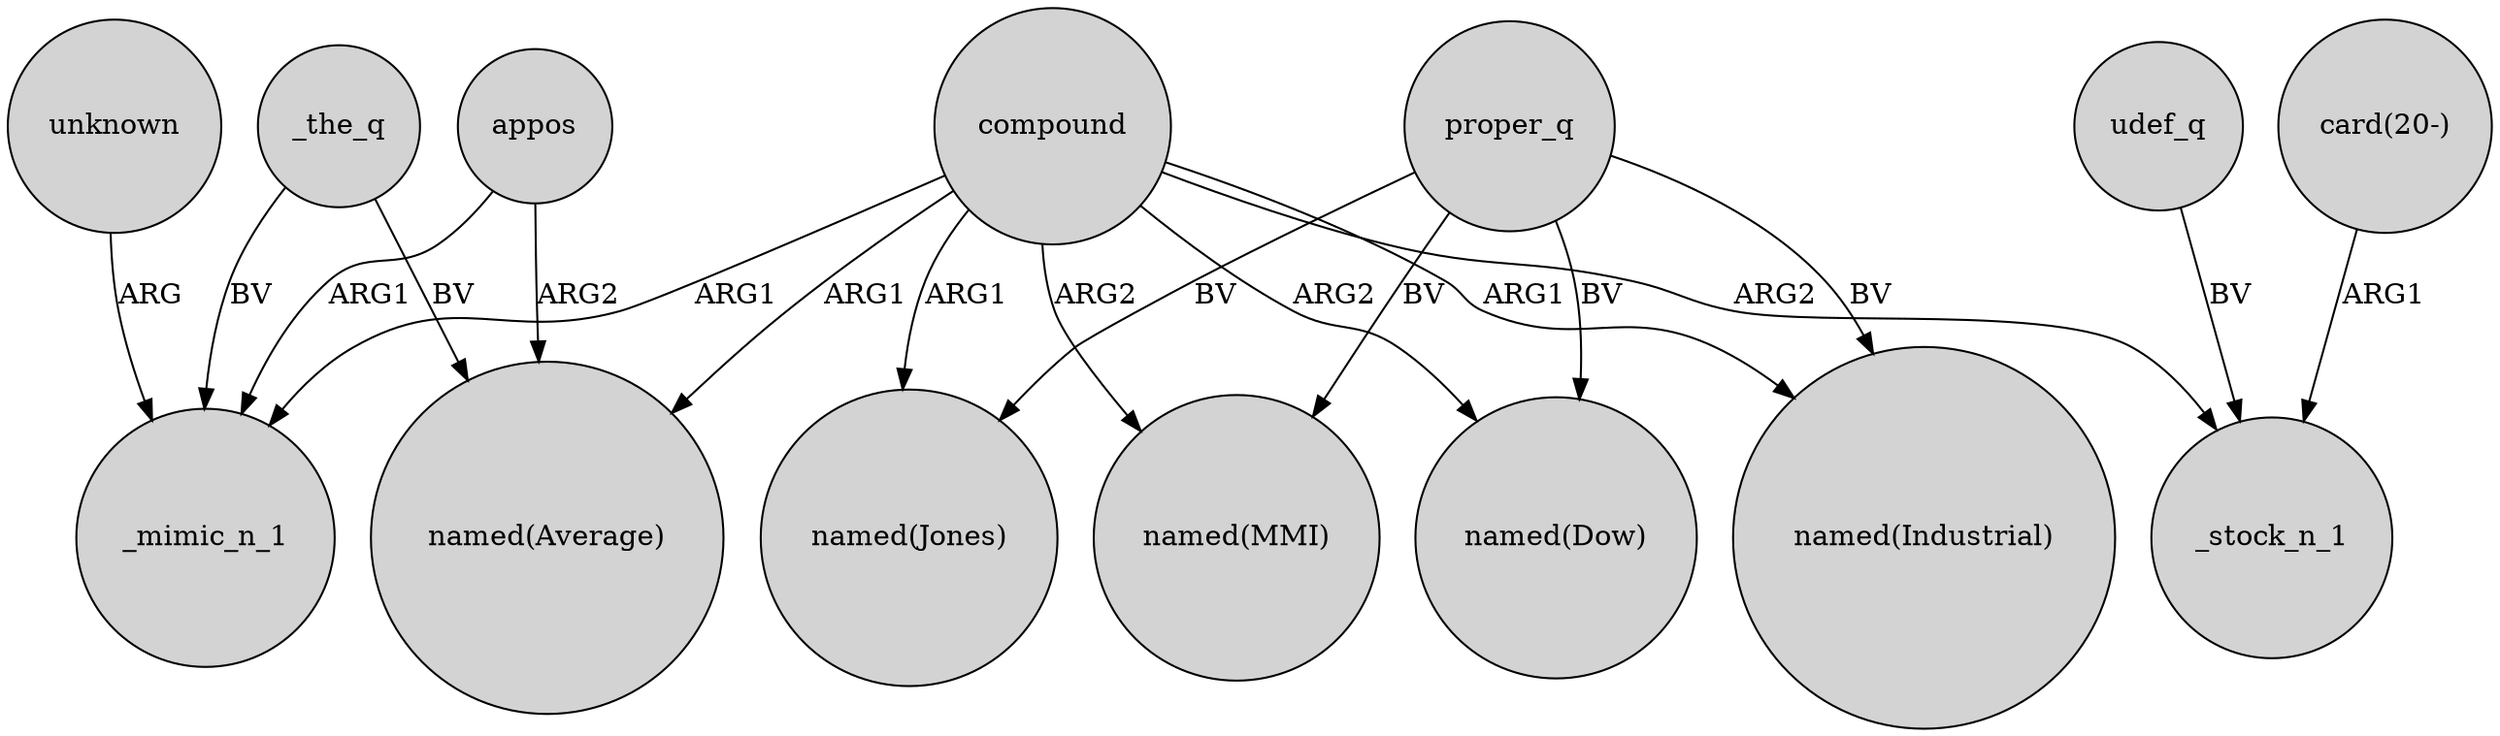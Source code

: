 digraph {
	node [shape=circle style=filled]
	appos -> "named(Average)" [label=ARG2]
	compound -> _mimic_n_1 [label=ARG1]
	compound -> "named(Industrial)" [label=ARG1]
	proper_q -> "named(Industrial)" [label=BV]
	appos -> _mimic_n_1 [label=ARG1]
	udef_q -> _stock_n_1 [label=BV]
	compound -> "named(MMI)" [label=ARG2]
	_the_q -> _mimic_n_1 [label=BV]
	proper_q -> "named(Jones)" [label=BV]
	proper_q -> "named(Dow)" [label=BV]
	"card(20-)" -> _stock_n_1 [label=ARG1]
	compound -> "named(Average)" [label=ARG1]
	proper_q -> "named(MMI)" [label=BV]
	compound -> "named(Dow)" [label=ARG2]
	compound -> "named(Jones)" [label=ARG1]
	_the_q -> "named(Average)" [label=BV]
	compound -> _stock_n_1 [label=ARG2]
	unknown -> _mimic_n_1 [label=ARG]
}
